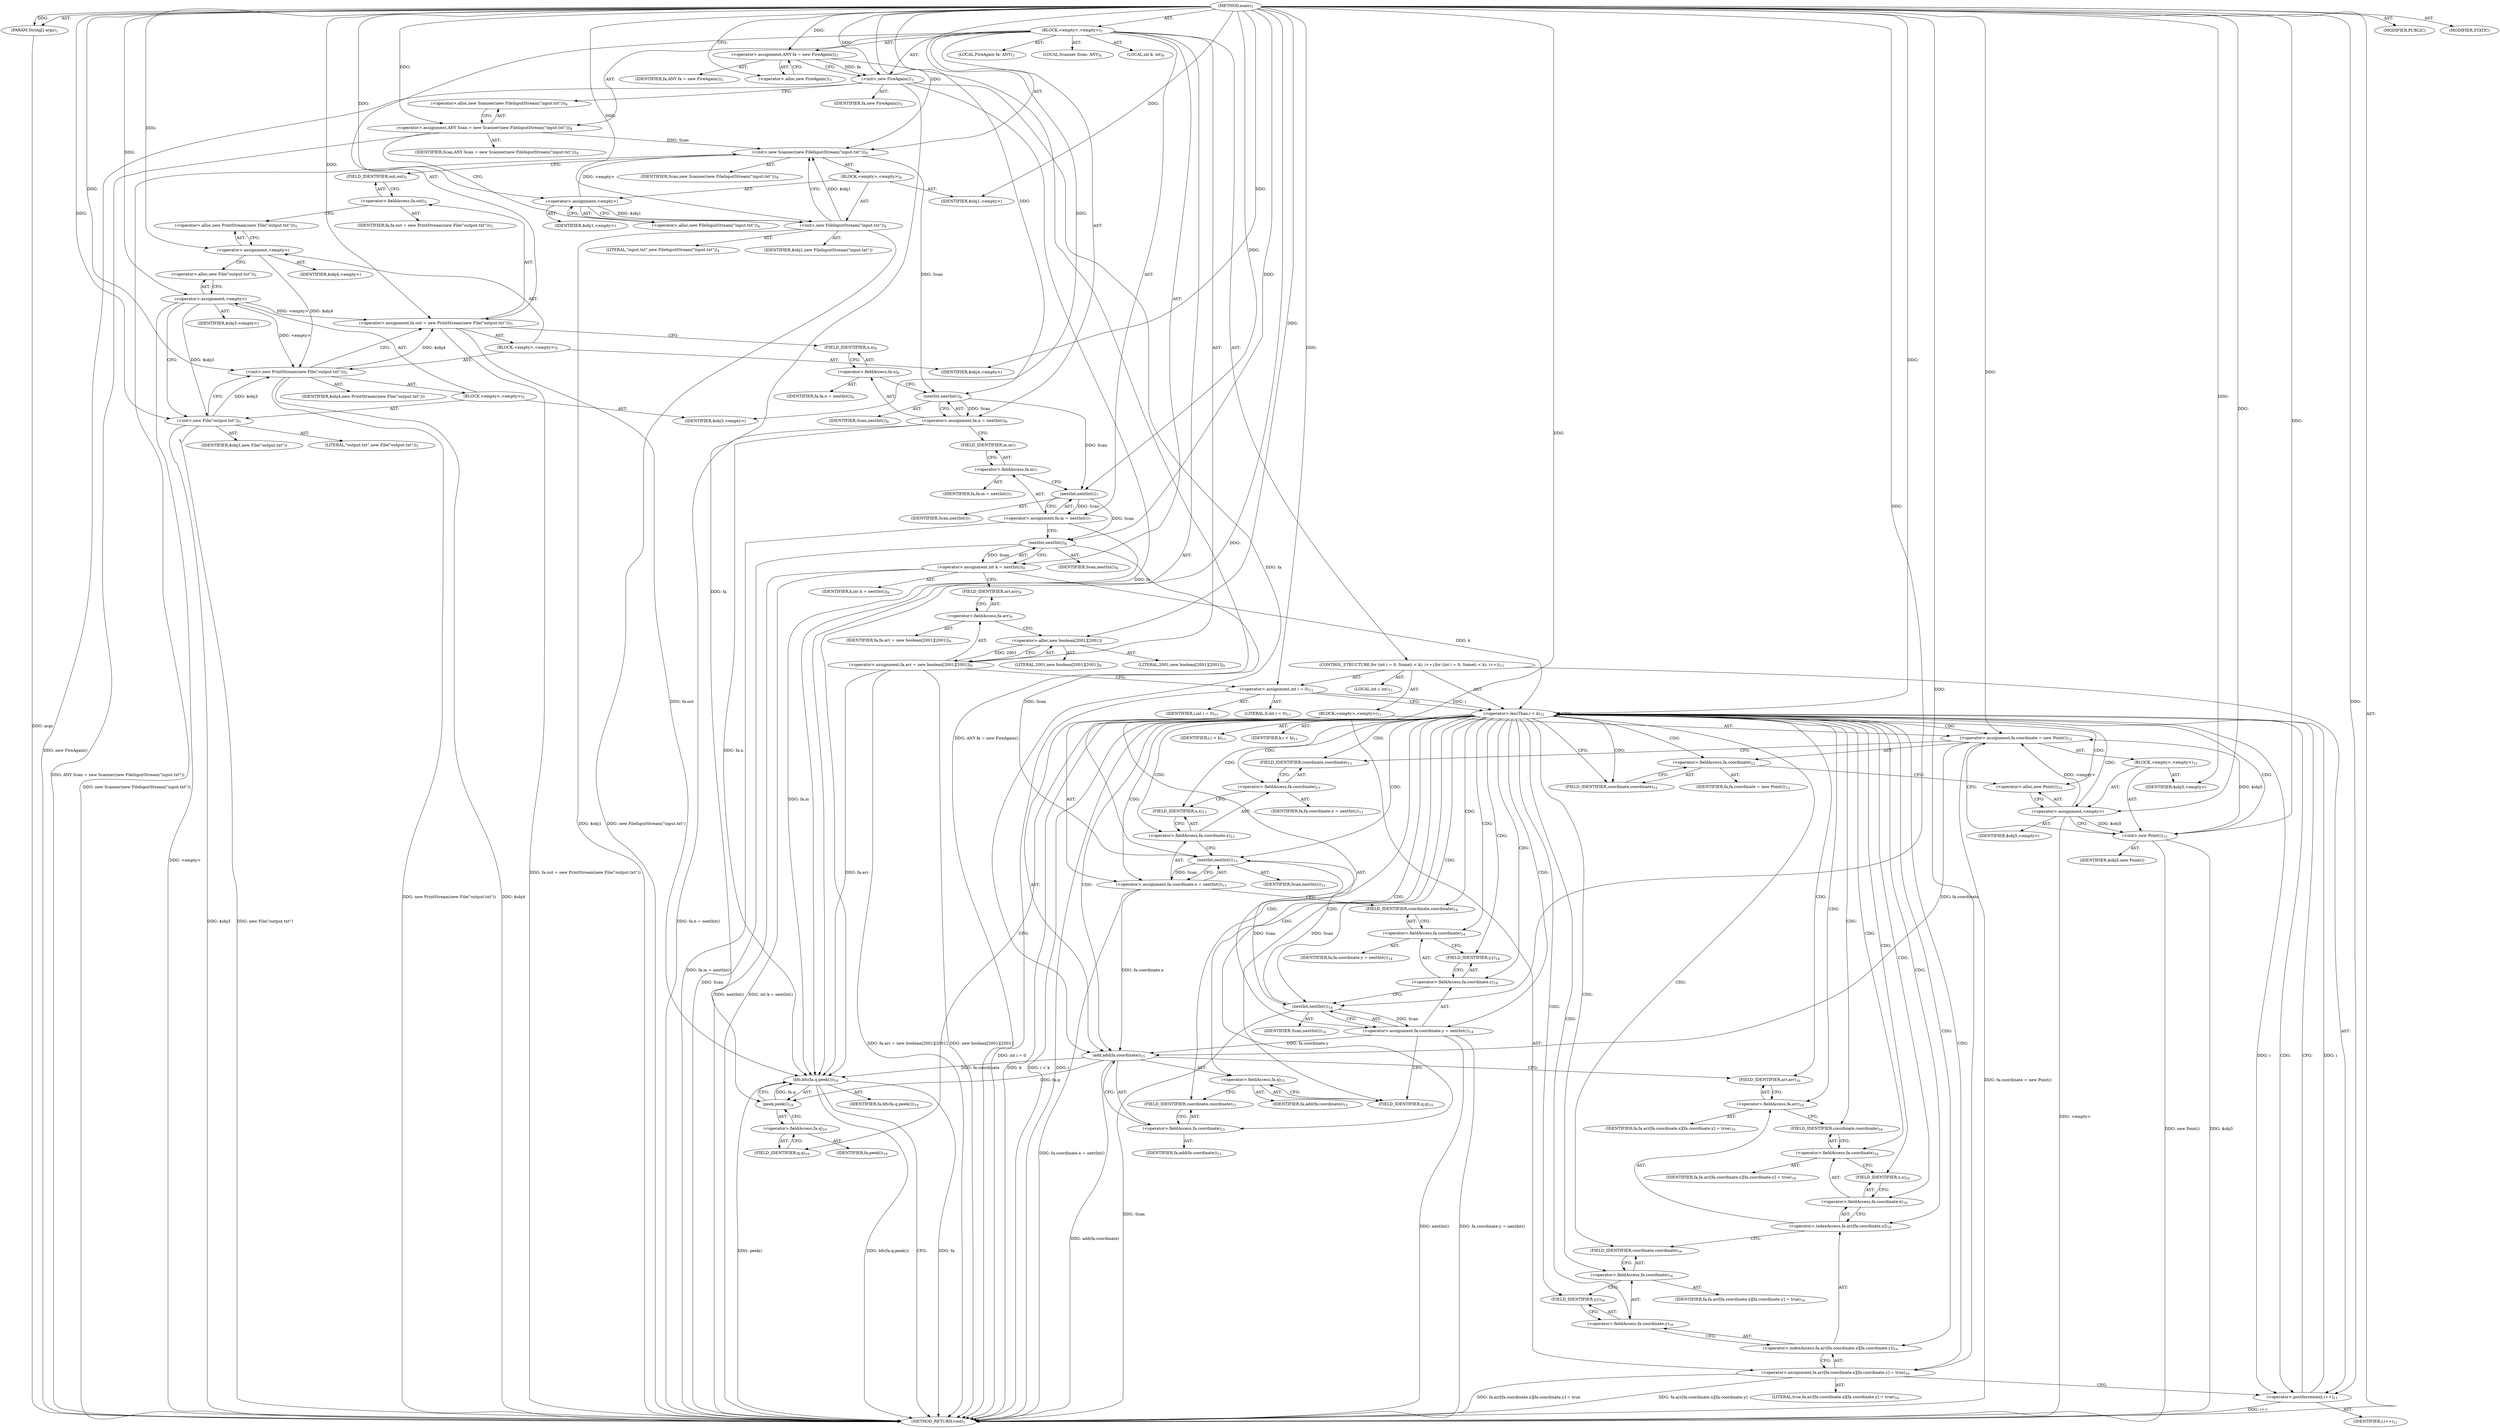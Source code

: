 digraph "main" {  
"21" [label = <(METHOD,main)<SUB>1</SUB>> ]
"22" [label = <(PARAM,String[] args)<SUB>1</SUB>> ]
"23" [label = <(BLOCK,&lt;empty&gt;,&lt;empty&gt;)<SUB>1</SUB>> ]
"4" [label = <(LOCAL,FireAgain fa: ANY)<SUB>3</SUB>> ]
"24" [label = <(&lt;operator&gt;.assignment,ANY fa = new FireAgain())<SUB>3</SUB>> ]
"25" [label = <(IDENTIFIER,fa,ANY fa = new FireAgain())<SUB>3</SUB>> ]
"26" [label = <(&lt;operator&gt;.alloc,new FireAgain())<SUB>3</SUB>> ]
"27" [label = <(&lt;init&gt;,new FireAgain())<SUB>3</SUB>> ]
"3" [label = <(IDENTIFIER,fa,new FireAgain())<SUB>3</SUB>> ]
"6" [label = <(LOCAL,Scanner Scan: ANY)<SUB>4</SUB>> ]
"28" [label = <(&lt;operator&gt;.assignment,ANY Scan = new Scanner(new FileInputStream(&quot;input.txt&quot;)))<SUB>4</SUB>> ]
"29" [label = <(IDENTIFIER,Scan,ANY Scan = new Scanner(new FileInputStream(&quot;input.txt&quot;)))<SUB>4</SUB>> ]
"30" [label = <(&lt;operator&gt;.alloc,new Scanner(new FileInputStream(&quot;input.txt&quot;)))<SUB>4</SUB>> ]
"31" [label = <(&lt;init&gt;,new Scanner(new FileInputStream(&quot;input.txt&quot;)))<SUB>4</SUB>> ]
"5" [label = <(IDENTIFIER,Scan,new Scanner(new FileInputStream(&quot;input.txt&quot;)))<SUB>4</SUB>> ]
"32" [label = <(BLOCK,&lt;empty&gt;,&lt;empty&gt;)<SUB>4</SUB>> ]
"33" [label = <(&lt;operator&gt;.assignment,&lt;empty&gt;)> ]
"34" [label = <(IDENTIFIER,$obj1,&lt;empty&gt;)> ]
"35" [label = <(&lt;operator&gt;.alloc,new FileInputStream(&quot;input.txt&quot;))<SUB>4</SUB>> ]
"36" [label = <(&lt;init&gt;,new FileInputStream(&quot;input.txt&quot;))<SUB>4</SUB>> ]
"37" [label = <(IDENTIFIER,$obj1,new FileInputStream(&quot;input.txt&quot;))> ]
"38" [label = <(LITERAL,&quot;input.txt&quot;,new FileInputStream(&quot;input.txt&quot;))<SUB>4</SUB>> ]
"39" [label = <(IDENTIFIER,$obj1,&lt;empty&gt;)> ]
"40" [label = <(&lt;operator&gt;.assignment,fa.out = new PrintStream(new File(&quot;output.txt&quot;)))<SUB>5</SUB>> ]
"41" [label = <(&lt;operator&gt;.fieldAccess,fa.out)<SUB>5</SUB>> ]
"42" [label = <(IDENTIFIER,fa,fa.out = new PrintStream(new File(&quot;output.txt&quot;)))<SUB>5</SUB>> ]
"43" [label = <(FIELD_IDENTIFIER,out,out)<SUB>5</SUB>> ]
"44" [label = <(BLOCK,&lt;empty&gt;,&lt;empty&gt;)<SUB>5</SUB>> ]
"45" [label = <(&lt;operator&gt;.assignment,&lt;empty&gt;)> ]
"46" [label = <(IDENTIFIER,$obj4,&lt;empty&gt;)> ]
"47" [label = <(&lt;operator&gt;.alloc,new PrintStream(new File(&quot;output.txt&quot;)))<SUB>5</SUB>> ]
"48" [label = <(&lt;init&gt;,new PrintStream(new File(&quot;output.txt&quot;)))<SUB>5</SUB>> ]
"49" [label = <(IDENTIFIER,$obj4,new PrintStream(new File(&quot;output.txt&quot;)))> ]
"50" [label = <(BLOCK,&lt;empty&gt;,&lt;empty&gt;)<SUB>5</SUB>> ]
"51" [label = <(&lt;operator&gt;.assignment,&lt;empty&gt;)> ]
"52" [label = <(IDENTIFIER,$obj3,&lt;empty&gt;)> ]
"53" [label = <(&lt;operator&gt;.alloc,new File(&quot;output.txt&quot;))<SUB>5</SUB>> ]
"54" [label = <(&lt;init&gt;,new File(&quot;output.txt&quot;))<SUB>5</SUB>> ]
"55" [label = <(IDENTIFIER,$obj3,new File(&quot;output.txt&quot;))> ]
"56" [label = <(LITERAL,&quot;output.txt&quot;,new File(&quot;output.txt&quot;))<SUB>5</SUB>> ]
"57" [label = <(IDENTIFIER,$obj3,&lt;empty&gt;)> ]
"58" [label = <(IDENTIFIER,$obj4,&lt;empty&gt;)> ]
"59" [label = <(&lt;operator&gt;.assignment,fa.n = nextInt())<SUB>6</SUB>> ]
"60" [label = <(&lt;operator&gt;.fieldAccess,fa.n)<SUB>6</SUB>> ]
"61" [label = <(IDENTIFIER,fa,fa.n = nextInt())<SUB>6</SUB>> ]
"62" [label = <(FIELD_IDENTIFIER,n,n)<SUB>6</SUB>> ]
"63" [label = <(nextInt,nextInt())<SUB>6</SUB>> ]
"64" [label = <(IDENTIFIER,Scan,nextInt())<SUB>6</SUB>> ]
"65" [label = <(&lt;operator&gt;.assignment,fa.m = nextInt())<SUB>7</SUB>> ]
"66" [label = <(&lt;operator&gt;.fieldAccess,fa.m)<SUB>7</SUB>> ]
"67" [label = <(IDENTIFIER,fa,fa.m = nextInt())<SUB>7</SUB>> ]
"68" [label = <(FIELD_IDENTIFIER,m,m)<SUB>7</SUB>> ]
"69" [label = <(nextInt,nextInt())<SUB>7</SUB>> ]
"70" [label = <(IDENTIFIER,Scan,nextInt())<SUB>7</SUB>> ]
"71" [label = <(LOCAL,int k: int)<SUB>8</SUB>> ]
"72" [label = <(&lt;operator&gt;.assignment,int k = nextInt())<SUB>8</SUB>> ]
"73" [label = <(IDENTIFIER,k,int k = nextInt())<SUB>8</SUB>> ]
"74" [label = <(nextInt,nextInt())<SUB>8</SUB>> ]
"75" [label = <(IDENTIFIER,Scan,nextInt())<SUB>8</SUB>> ]
"76" [label = <(&lt;operator&gt;.assignment,fa.arr = new boolean[2001][2001])<SUB>9</SUB>> ]
"77" [label = <(&lt;operator&gt;.fieldAccess,fa.arr)<SUB>9</SUB>> ]
"78" [label = <(IDENTIFIER,fa,fa.arr = new boolean[2001][2001])<SUB>9</SUB>> ]
"79" [label = <(FIELD_IDENTIFIER,arr,arr)<SUB>9</SUB>> ]
"80" [label = <(&lt;operator&gt;.alloc,new boolean[2001][2001])> ]
"81" [label = <(LITERAL,2001,new boolean[2001][2001])<SUB>9</SUB>> ]
"82" [label = <(LITERAL,2001,new boolean[2001][2001])<SUB>9</SUB>> ]
"83" [label = <(CONTROL_STRUCTURE,for (int i = 0; Some(i &lt; k); i++),for (int i = 0; Some(i &lt; k); i++))<SUB>11</SUB>> ]
"84" [label = <(LOCAL,int i: int)<SUB>11</SUB>> ]
"85" [label = <(&lt;operator&gt;.assignment,int i = 0)<SUB>11</SUB>> ]
"86" [label = <(IDENTIFIER,i,int i = 0)<SUB>11</SUB>> ]
"87" [label = <(LITERAL,0,int i = 0)<SUB>11</SUB>> ]
"88" [label = <(&lt;operator&gt;.lessThan,i &lt; k)<SUB>11</SUB>> ]
"89" [label = <(IDENTIFIER,i,i &lt; k)<SUB>11</SUB>> ]
"90" [label = <(IDENTIFIER,k,i &lt; k)<SUB>11</SUB>> ]
"91" [label = <(&lt;operator&gt;.postIncrement,i++)<SUB>11</SUB>> ]
"92" [label = <(IDENTIFIER,i,i++)<SUB>11</SUB>> ]
"93" [label = <(BLOCK,&lt;empty&gt;,&lt;empty&gt;)<SUB>11</SUB>> ]
"94" [label = <(&lt;operator&gt;.assignment,fa.coordinate = new Point())<SUB>12</SUB>> ]
"95" [label = <(&lt;operator&gt;.fieldAccess,fa.coordinate)<SUB>12</SUB>> ]
"96" [label = <(IDENTIFIER,fa,fa.coordinate = new Point())<SUB>12</SUB>> ]
"97" [label = <(FIELD_IDENTIFIER,coordinate,coordinate)<SUB>12</SUB>> ]
"98" [label = <(BLOCK,&lt;empty&gt;,&lt;empty&gt;)<SUB>12</SUB>> ]
"99" [label = <(&lt;operator&gt;.assignment,&lt;empty&gt;)> ]
"100" [label = <(IDENTIFIER,$obj5,&lt;empty&gt;)> ]
"101" [label = <(&lt;operator&gt;.alloc,new Point())<SUB>12</SUB>> ]
"102" [label = <(&lt;init&gt;,new Point())<SUB>12</SUB>> ]
"103" [label = <(IDENTIFIER,$obj5,new Point())> ]
"104" [label = <(IDENTIFIER,$obj5,&lt;empty&gt;)> ]
"105" [label = <(&lt;operator&gt;.assignment,fa.coordinate.x = nextInt())<SUB>13</SUB>> ]
"106" [label = <(&lt;operator&gt;.fieldAccess,fa.coordinate.x)<SUB>13</SUB>> ]
"107" [label = <(&lt;operator&gt;.fieldAccess,fa.coordinate)<SUB>13</SUB>> ]
"108" [label = <(IDENTIFIER,fa,fa.coordinate.x = nextInt())<SUB>13</SUB>> ]
"109" [label = <(FIELD_IDENTIFIER,coordinate,coordinate)<SUB>13</SUB>> ]
"110" [label = <(FIELD_IDENTIFIER,x,x)<SUB>13</SUB>> ]
"111" [label = <(nextInt,nextInt())<SUB>13</SUB>> ]
"112" [label = <(IDENTIFIER,Scan,nextInt())<SUB>13</SUB>> ]
"113" [label = <(&lt;operator&gt;.assignment,fa.coordinate.y = nextInt())<SUB>14</SUB>> ]
"114" [label = <(&lt;operator&gt;.fieldAccess,fa.coordinate.y)<SUB>14</SUB>> ]
"115" [label = <(&lt;operator&gt;.fieldAccess,fa.coordinate)<SUB>14</SUB>> ]
"116" [label = <(IDENTIFIER,fa,fa.coordinate.y = nextInt())<SUB>14</SUB>> ]
"117" [label = <(FIELD_IDENTIFIER,coordinate,coordinate)<SUB>14</SUB>> ]
"118" [label = <(FIELD_IDENTIFIER,y,y)<SUB>14</SUB>> ]
"119" [label = <(nextInt,nextInt())<SUB>14</SUB>> ]
"120" [label = <(IDENTIFIER,Scan,nextInt())<SUB>14</SUB>> ]
"121" [label = <(add,add(fa.coordinate))<SUB>15</SUB>> ]
"122" [label = <(&lt;operator&gt;.fieldAccess,fa.q)<SUB>15</SUB>> ]
"123" [label = <(IDENTIFIER,fa,add(fa.coordinate))<SUB>15</SUB>> ]
"124" [label = <(FIELD_IDENTIFIER,q,q)<SUB>15</SUB>> ]
"125" [label = <(&lt;operator&gt;.fieldAccess,fa.coordinate)<SUB>15</SUB>> ]
"126" [label = <(IDENTIFIER,fa,add(fa.coordinate))<SUB>15</SUB>> ]
"127" [label = <(FIELD_IDENTIFIER,coordinate,coordinate)<SUB>15</SUB>> ]
"128" [label = <(&lt;operator&gt;.assignment,fa.arr[fa.coordinate.x][fa.coordinate.y] = true)<SUB>16</SUB>> ]
"129" [label = <(&lt;operator&gt;.indexAccess,fa.arr[fa.coordinate.x][fa.coordinate.y])<SUB>16</SUB>> ]
"130" [label = <(&lt;operator&gt;.indexAccess,fa.arr[fa.coordinate.x])<SUB>16</SUB>> ]
"131" [label = <(&lt;operator&gt;.fieldAccess,fa.arr)<SUB>16</SUB>> ]
"132" [label = <(IDENTIFIER,fa,fa.arr[fa.coordinate.x][fa.coordinate.y] = true)<SUB>16</SUB>> ]
"133" [label = <(FIELD_IDENTIFIER,arr,arr)<SUB>16</SUB>> ]
"134" [label = <(&lt;operator&gt;.fieldAccess,fa.coordinate.x)<SUB>16</SUB>> ]
"135" [label = <(&lt;operator&gt;.fieldAccess,fa.coordinate)<SUB>16</SUB>> ]
"136" [label = <(IDENTIFIER,fa,fa.arr[fa.coordinate.x][fa.coordinate.y] = true)<SUB>16</SUB>> ]
"137" [label = <(FIELD_IDENTIFIER,coordinate,coordinate)<SUB>16</SUB>> ]
"138" [label = <(FIELD_IDENTIFIER,x,x)<SUB>16</SUB>> ]
"139" [label = <(&lt;operator&gt;.fieldAccess,fa.coordinate.y)<SUB>16</SUB>> ]
"140" [label = <(&lt;operator&gt;.fieldAccess,fa.coordinate)<SUB>16</SUB>> ]
"141" [label = <(IDENTIFIER,fa,fa.arr[fa.coordinate.x][fa.coordinate.y] = true)<SUB>16</SUB>> ]
"142" [label = <(FIELD_IDENTIFIER,coordinate,coordinate)<SUB>16</SUB>> ]
"143" [label = <(FIELD_IDENTIFIER,y,y)<SUB>16</SUB>> ]
"144" [label = <(LITERAL,true,fa.arr[fa.coordinate.x][fa.coordinate.y] = true)<SUB>16</SUB>> ]
"145" [label = <(bfs,bfs(fa.q.peek()))<SUB>19</SUB>> ]
"146" [label = <(IDENTIFIER,fa,bfs(fa.q.peek()))<SUB>19</SUB>> ]
"147" [label = <(peek,peek())<SUB>19</SUB>> ]
"148" [label = <(&lt;operator&gt;.fieldAccess,fa.q)<SUB>19</SUB>> ]
"149" [label = <(IDENTIFIER,fa,peek())<SUB>19</SUB>> ]
"150" [label = <(FIELD_IDENTIFIER,q,q)<SUB>19</SUB>> ]
"151" [label = <(MODIFIER,PUBLIC)> ]
"152" [label = <(MODIFIER,STATIC)> ]
"153" [label = <(METHOD_RETURN,void)<SUB>1</SUB>> ]
  "21" -> "22"  [ label = "AST: "] 
  "21" -> "23"  [ label = "AST: "] 
  "21" -> "151"  [ label = "AST: "] 
  "21" -> "152"  [ label = "AST: "] 
  "21" -> "153"  [ label = "AST: "] 
  "23" -> "4"  [ label = "AST: "] 
  "23" -> "24"  [ label = "AST: "] 
  "23" -> "27"  [ label = "AST: "] 
  "23" -> "6"  [ label = "AST: "] 
  "23" -> "28"  [ label = "AST: "] 
  "23" -> "31"  [ label = "AST: "] 
  "23" -> "40"  [ label = "AST: "] 
  "23" -> "59"  [ label = "AST: "] 
  "23" -> "65"  [ label = "AST: "] 
  "23" -> "71"  [ label = "AST: "] 
  "23" -> "72"  [ label = "AST: "] 
  "23" -> "76"  [ label = "AST: "] 
  "23" -> "83"  [ label = "AST: "] 
  "23" -> "145"  [ label = "AST: "] 
  "24" -> "25"  [ label = "AST: "] 
  "24" -> "26"  [ label = "AST: "] 
  "27" -> "3"  [ label = "AST: "] 
  "28" -> "29"  [ label = "AST: "] 
  "28" -> "30"  [ label = "AST: "] 
  "31" -> "5"  [ label = "AST: "] 
  "31" -> "32"  [ label = "AST: "] 
  "32" -> "33"  [ label = "AST: "] 
  "32" -> "36"  [ label = "AST: "] 
  "32" -> "39"  [ label = "AST: "] 
  "33" -> "34"  [ label = "AST: "] 
  "33" -> "35"  [ label = "AST: "] 
  "36" -> "37"  [ label = "AST: "] 
  "36" -> "38"  [ label = "AST: "] 
  "40" -> "41"  [ label = "AST: "] 
  "40" -> "44"  [ label = "AST: "] 
  "41" -> "42"  [ label = "AST: "] 
  "41" -> "43"  [ label = "AST: "] 
  "44" -> "45"  [ label = "AST: "] 
  "44" -> "48"  [ label = "AST: "] 
  "44" -> "58"  [ label = "AST: "] 
  "45" -> "46"  [ label = "AST: "] 
  "45" -> "47"  [ label = "AST: "] 
  "48" -> "49"  [ label = "AST: "] 
  "48" -> "50"  [ label = "AST: "] 
  "50" -> "51"  [ label = "AST: "] 
  "50" -> "54"  [ label = "AST: "] 
  "50" -> "57"  [ label = "AST: "] 
  "51" -> "52"  [ label = "AST: "] 
  "51" -> "53"  [ label = "AST: "] 
  "54" -> "55"  [ label = "AST: "] 
  "54" -> "56"  [ label = "AST: "] 
  "59" -> "60"  [ label = "AST: "] 
  "59" -> "63"  [ label = "AST: "] 
  "60" -> "61"  [ label = "AST: "] 
  "60" -> "62"  [ label = "AST: "] 
  "63" -> "64"  [ label = "AST: "] 
  "65" -> "66"  [ label = "AST: "] 
  "65" -> "69"  [ label = "AST: "] 
  "66" -> "67"  [ label = "AST: "] 
  "66" -> "68"  [ label = "AST: "] 
  "69" -> "70"  [ label = "AST: "] 
  "72" -> "73"  [ label = "AST: "] 
  "72" -> "74"  [ label = "AST: "] 
  "74" -> "75"  [ label = "AST: "] 
  "76" -> "77"  [ label = "AST: "] 
  "76" -> "80"  [ label = "AST: "] 
  "77" -> "78"  [ label = "AST: "] 
  "77" -> "79"  [ label = "AST: "] 
  "80" -> "81"  [ label = "AST: "] 
  "80" -> "82"  [ label = "AST: "] 
  "83" -> "84"  [ label = "AST: "] 
  "83" -> "85"  [ label = "AST: "] 
  "83" -> "88"  [ label = "AST: "] 
  "83" -> "91"  [ label = "AST: "] 
  "83" -> "93"  [ label = "AST: "] 
  "85" -> "86"  [ label = "AST: "] 
  "85" -> "87"  [ label = "AST: "] 
  "88" -> "89"  [ label = "AST: "] 
  "88" -> "90"  [ label = "AST: "] 
  "91" -> "92"  [ label = "AST: "] 
  "93" -> "94"  [ label = "AST: "] 
  "93" -> "105"  [ label = "AST: "] 
  "93" -> "113"  [ label = "AST: "] 
  "93" -> "121"  [ label = "AST: "] 
  "93" -> "128"  [ label = "AST: "] 
  "94" -> "95"  [ label = "AST: "] 
  "94" -> "98"  [ label = "AST: "] 
  "95" -> "96"  [ label = "AST: "] 
  "95" -> "97"  [ label = "AST: "] 
  "98" -> "99"  [ label = "AST: "] 
  "98" -> "102"  [ label = "AST: "] 
  "98" -> "104"  [ label = "AST: "] 
  "99" -> "100"  [ label = "AST: "] 
  "99" -> "101"  [ label = "AST: "] 
  "102" -> "103"  [ label = "AST: "] 
  "105" -> "106"  [ label = "AST: "] 
  "105" -> "111"  [ label = "AST: "] 
  "106" -> "107"  [ label = "AST: "] 
  "106" -> "110"  [ label = "AST: "] 
  "107" -> "108"  [ label = "AST: "] 
  "107" -> "109"  [ label = "AST: "] 
  "111" -> "112"  [ label = "AST: "] 
  "113" -> "114"  [ label = "AST: "] 
  "113" -> "119"  [ label = "AST: "] 
  "114" -> "115"  [ label = "AST: "] 
  "114" -> "118"  [ label = "AST: "] 
  "115" -> "116"  [ label = "AST: "] 
  "115" -> "117"  [ label = "AST: "] 
  "119" -> "120"  [ label = "AST: "] 
  "121" -> "122"  [ label = "AST: "] 
  "121" -> "125"  [ label = "AST: "] 
  "122" -> "123"  [ label = "AST: "] 
  "122" -> "124"  [ label = "AST: "] 
  "125" -> "126"  [ label = "AST: "] 
  "125" -> "127"  [ label = "AST: "] 
  "128" -> "129"  [ label = "AST: "] 
  "128" -> "144"  [ label = "AST: "] 
  "129" -> "130"  [ label = "AST: "] 
  "129" -> "139"  [ label = "AST: "] 
  "130" -> "131"  [ label = "AST: "] 
  "130" -> "134"  [ label = "AST: "] 
  "131" -> "132"  [ label = "AST: "] 
  "131" -> "133"  [ label = "AST: "] 
  "134" -> "135"  [ label = "AST: "] 
  "134" -> "138"  [ label = "AST: "] 
  "135" -> "136"  [ label = "AST: "] 
  "135" -> "137"  [ label = "AST: "] 
  "139" -> "140"  [ label = "AST: "] 
  "139" -> "143"  [ label = "AST: "] 
  "140" -> "141"  [ label = "AST: "] 
  "140" -> "142"  [ label = "AST: "] 
  "145" -> "146"  [ label = "AST: "] 
  "145" -> "147"  [ label = "AST: "] 
  "147" -> "148"  [ label = "AST: "] 
  "148" -> "149"  [ label = "AST: "] 
  "148" -> "150"  [ label = "AST: "] 
  "24" -> "27"  [ label = "CFG: "] 
  "27" -> "30"  [ label = "CFG: "] 
  "28" -> "35"  [ label = "CFG: "] 
  "31" -> "43"  [ label = "CFG: "] 
  "40" -> "62"  [ label = "CFG: "] 
  "59" -> "68"  [ label = "CFG: "] 
  "65" -> "74"  [ label = "CFG: "] 
  "72" -> "79"  [ label = "CFG: "] 
  "76" -> "85"  [ label = "CFG: "] 
  "145" -> "153"  [ label = "CFG: "] 
  "26" -> "24"  [ label = "CFG: "] 
  "30" -> "28"  [ label = "CFG: "] 
  "41" -> "47"  [ label = "CFG: "] 
  "60" -> "63"  [ label = "CFG: "] 
  "63" -> "59"  [ label = "CFG: "] 
  "66" -> "69"  [ label = "CFG: "] 
  "69" -> "65"  [ label = "CFG: "] 
  "74" -> "72"  [ label = "CFG: "] 
  "77" -> "80"  [ label = "CFG: "] 
  "80" -> "76"  [ label = "CFG: "] 
  "85" -> "88"  [ label = "CFG: "] 
  "88" -> "97"  [ label = "CFG: "] 
  "88" -> "150"  [ label = "CFG: "] 
  "91" -> "88"  [ label = "CFG: "] 
  "147" -> "145"  [ label = "CFG: "] 
  "33" -> "36"  [ label = "CFG: "] 
  "36" -> "31"  [ label = "CFG: "] 
  "43" -> "41"  [ label = "CFG: "] 
  "45" -> "53"  [ label = "CFG: "] 
  "48" -> "40"  [ label = "CFG: "] 
  "62" -> "60"  [ label = "CFG: "] 
  "68" -> "66"  [ label = "CFG: "] 
  "79" -> "77"  [ label = "CFG: "] 
  "94" -> "109"  [ label = "CFG: "] 
  "105" -> "117"  [ label = "CFG: "] 
  "113" -> "124"  [ label = "CFG: "] 
  "121" -> "133"  [ label = "CFG: "] 
  "128" -> "91"  [ label = "CFG: "] 
  "148" -> "147"  [ label = "CFG: "] 
  "35" -> "33"  [ label = "CFG: "] 
  "47" -> "45"  [ label = "CFG: "] 
  "95" -> "101"  [ label = "CFG: "] 
  "106" -> "111"  [ label = "CFG: "] 
  "111" -> "105"  [ label = "CFG: "] 
  "114" -> "119"  [ label = "CFG: "] 
  "119" -> "113"  [ label = "CFG: "] 
  "122" -> "127"  [ label = "CFG: "] 
  "125" -> "121"  [ label = "CFG: "] 
  "129" -> "128"  [ label = "CFG: "] 
  "150" -> "148"  [ label = "CFG: "] 
  "51" -> "54"  [ label = "CFG: "] 
  "54" -> "48"  [ label = "CFG: "] 
  "97" -> "95"  [ label = "CFG: "] 
  "99" -> "102"  [ label = "CFG: "] 
  "102" -> "94"  [ label = "CFG: "] 
  "107" -> "110"  [ label = "CFG: "] 
  "110" -> "106"  [ label = "CFG: "] 
  "115" -> "118"  [ label = "CFG: "] 
  "118" -> "114"  [ label = "CFG: "] 
  "124" -> "122"  [ label = "CFG: "] 
  "127" -> "125"  [ label = "CFG: "] 
  "130" -> "142"  [ label = "CFG: "] 
  "139" -> "129"  [ label = "CFG: "] 
  "53" -> "51"  [ label = "CFG: "] 
  "101" -> "99"  [ label = "CFG: "] 
  "109" -> "107"  [ label = "CFG: "] 
  "117" -> "115"  [ label = "CFG: "] 
  "131" -> "137"  [ label = "CFG: "] 
  "134" -> "130"  [ label = "CFG: "] 
  "140" -> "143"  [ label = "CFG: "] 
  "143" -> "139"  [ label = "CFG: "] 
  "133" -> "131"  [ label = "CFG: "] 
  "135" -> "138"  [ label = "CFG: "] 
  "138" -> "134"  [ label = "CFG: "] 
  "142" -> "140"  [ label = "CFG: "] 
  "137" -> "135"  [ label = "CFG: "] 
  "21" -> "26"  [ label = "CFG: "] 
  "22" -> "153"  [ label = "DDG: args"] 
  "24" -> "153"  [ label = "DDG: ANY fa = new FireAgain()"] 
  "27" -> "153"  [ label = "DDG: new FireAgain()"] 
  "28" -> "153"  [ label = "DDG: ANY Scan = new Scanner(new FileInputStream(&quot;input.txt&quot;))"] 
  "36" -> "153"  [ label = "DDG: $obj1"] 
  "36" -> "153"  [ label = "DDG: new FileInputStream(&quot;input.txt&quot;)"] 
  "31" -> "153"  [ label = "DDG: new Scanner(new FileInputStream(&quot;input.txt&quot;))"] 
  "48" -> "153"  [ label = "DDG: $obj4"] 
  "51" -> "153"  [ label = "DDG: &lt;empty&gt;"] 
  "54" -> "153"  [ label = "DDG: $obj3"] 
  "54" -> "153"  [ label = "DDG: new File(&quot;output.txt&quot;)"] 
  "48" -> "153"  [ label = "DDG: new PrintStream(new File(&quot;output.txt&quot;))"] 
  "40" -> "153"  [ label = "DDG: fa.out = new PrintStream(new File(&quot;output.txt&quot;))"] 
  "59" -> "153"  [ label = "DDG: fa.n = nextInt()"] 
  "65" -> "153"  [ label = "DDG: fa.m = nextInt()"] 
  "74" -> "153"  [ label = "DDG: Scan"] 
  "72" -> "153"  [ label = "DDG: nextInt()"] 
  "72" -> "153"  [ label = "DDG: int k = nextInt()"] 
  "76" -> "153"  [ label = "DDG: new boolean[2001][2001]"] 
  "76" -> "153"  [ label = "DDG: fa.arr = new boolean[2001][2001]"] 
  "85" -> "153"  [ label = "DDG: int i = 0"] 
  "88" -> "153"  [ label = "DDG: i"] 
  "88" -> "153"  [ label = "DDG: k"] 
  "88" -> "153"  [ label = "DDG: i &lt; k"] 
  "145" -> "153"  [ label = "DDG: fa"] 
  "145" -> "153"  [ label = "DDG: peek()"] 
  "145" -> "153"  [ label = "DDG: bfs(fa.q.peek())"] 
  "99" -> "153"  [ label = "DDG: &lt;empty&gt;"] 
  "102" -> "153"  [ label = "DDG: $obj5"] 
  "102" -> "153"  [ label = "DDG: new Point()"] 
  "94" -> "153"  [ label = "DDG: fa.coordinate = new Point()"] 
  "105" -> "153"  [ label = "DDG: fa.coordinate.x = nextInt()"] 
  "119" -> "153"  [ label = "DDG: Scan"] 
  "113" -> "153"  [ label = "DDG: nextInt()"] 
  "113" -> "153"  [ label = "DDG: fa.coordinate.y = nextInt()"] 
  "121" -> "153"  [ label = "DDG: add(fa.coordinate)"] 
  "128" -> "153"  [ label = "DDG: fa.arr[fa.coordinate.x][fa.coordinate.y]"] 
  "128" -> "153"  [ label = "DDG: fa.arr[fa.coordinate.x][fa.coordinate.y] = true"] 
  "91" -> "153"  [ label = "DDG: i++"] 
  "21" -> "22"  [ label = "DDG: "] 
  "21" -> "24"  [ label = "DDG: "] 
  "21" -> "28"  [ label = "DDG: "] 
  "51" -> "40"  [ label = "DDG: &lt;empty&gt;"] 
  "48" -> "40"  [ label = "DDG: $obj4"] 
  "21" -> "40"  [ label = "DDG: "] 
  "63" -> "59"  [ label = "DDG: Scan"] 
  "69" -> "65"  [ label = "DDG: Scan"] 
  "74" -> "72"  [ label = "DDG: Scan"] 
  "80" -> "76"  [ label = "DDG: 2001"] 
  "24" -> "27"  [ label = "DDG: fa"] 
  "21" -> "27"  [ label = "DDG: "] 
  "28" -> "31"  [ label = "DDG: Scan"] 
  "21" -> "31"  [ label = "DDG: "] 
  "33" -> "31"  [ label = "DDG: &lt;empty&gt;"] 
  "36" -> "31"  [ label = "DDG: $obj1"] 
  "21" -> "85"  [ label = "DDG: "] 
  "27" -> "145"  [ label = "DDG: fa"] 
  "40" -> "145"  [ label = "DDG: fa.out"] 
  "59" -> "145"  [ label = "DDG: fa.n"] 
  "65" -> "145"  [ label = "DDG: fa.m"] 
  "76" -> "145"  [ label = "DDG: fa.arr"] 
  "147" -> "145"  [ label = "DDG: fa.q"] 
  "121" -> "145"  [ label = "DDG: fa.coordinate"] 
  "21" -> "145"  [ label = "DDG: "] 
  "21" -> "33"  [ label = "DDG: "] 
  "21" -> "39"  [ label = "DDG: "] 
  "21" -> "45"  [ label = "DDG: "] 
  "21" -> "58"  [ label = "DDG: "] 
  "31" -> "63"  [ label = "DDG: Scan"] 
  "21" -> "63"  [ label = "DDG: "] 
  "63" -> "69"  [ label = "DDG: Scan"] 
  "21" -> "69"  [ label = "DDG: "] 
  "69" -> "74"  [ label = "DDG: Scan"] 
  "21" -> "74"  [ label = "DDG: "] 
  "21" -> "80"  [ label = "DDG: "] 
  "85" -> "88"  [ label = "DDG: i"] 
  "91" -> "88"  [ label = "DDG: i"] 
  "21" -> "88"  [ label = "DDG: "] 
  "72" -> "88"  [ label = "DDG: k"] 
  "88" -> "91"  [ label = "DDG: i"] 
  "21" -> "91"  [ label = "DDG: "] 
  "99" -> "94"  [ label = "DDG: &lt;empty&gt;"] 
  "102" -> "94"  [ label = "DDG: $obj5"] 
  "21" -> "94"  [ label = "DDG: "] 
  "111" -> "105"  [ label = "DDG: Scan"] 
  "119" -> "113"  [ label = "DDG: Scan"] 
  "21" -> "128"  [ label = "DDG: "] 
  "27" -> "147"  [ label = "DDG: fa"] 
  "121" -> "147"  [ label = "DDG: fa.q"] 
  "33" -> "36"  [ label = "DDG: $obj1"] 
  "21" -> "36"  [ label = "DDG: "] 
  "45" -> "48"  [ label = "DDG: $obj4"] 
  "21" -> "48"  [ label = "DDG: "] 
  "51" -> "48"  [ label = "DDG: &lt;empty&gt;"] 
  "54" -> "48"  [ label = "DDG: $obj3"] 
  "27" -> "121"  [ label = "DDG: fa"] 
  "94" -> "121"  [ label = "DDG: fa.coordinate"] 
  "105" -> "121"  [ label = "DDG: fa.coordinate.x"] 
  "113" -> "121"  [ label = "DDG: fa.coordinate.y"] 
  "21" -> "51"  [ label = "DDG: "] 
  "21" -> "57"  [ label = "DDG: "] 
  "21" -> "99"  [ label = "DDG: "] 
  "21" -> "104"  [ label = "DDG: "] 
  "74" -> "111"  [ label = "DDG: Scan"] 
  "119" -> "111"  [ label = "DDG: Scan"] 
  "21" -> "111"  [ label = "DDG: "] 
  "111" -> "119"  [ label = "DDG: Scan"] 
  "21" -> "119"  [ label = "DDG: "] 
  "51" -> "54"  [ label = "DDG: $obj3"] 
  "21" -> "54"  [ label = "DDG: "] 
  "99" -> "102"  [ label = "DDG: $obj5"] 
  "21" -> "102"  [ label = "DDG: "] 
  "88" -> "107"  [ label = "CDG: "] 
  "88" -> "94"  [ label = "CDG: "] 
  "88" -> "115"  [ label = "CDG: "] 
  "88" -> "113"  [ label = "CDG: "] 
  "88" -> "122"  [ label = "CDG: "] 
  "88" -> "99"  [ label = "CDG: "] 
  "88" -> "128"  [ label = "CDG: "] 
  "88" -> "102"  [ label = "CDG: "] 
  "88" -> "114"  [ label = "CDG: "] 
  "88" -> "131"  [ label = "CDG: "] 
  "88" -> "142"  [ label = "CDG: "] 
  "88" -> "119"  [ label = "CDG: "] 
  "88" -> "121"  [ label = "CDG: "] 
  "88" -> "95"  [ label = "CDG: "] 
  "88" -> "106"  [ label = "CDG: "] 
  "88" -> "97"  [ label = "CDG: "] 
  "88" -> "91"  [ label = "CDG: "] 
  "88" -> "129"  [ label = "CDG: "] 
  "88" -> "134"  [ label = "CDG: "] 
  "88" -> "138"  [ label = "CDG: "] 
  "88" -> "140"  [ label = "CDG: "] 
  "88" -> "101"  [ label = "CDG: "] 
  "88" -> "143"  [ label = "CDG: "] 
  "88" -> "137"  [ label = "CDG: "] 
  "88" -> "105"  [ label = "CDG: "] 
  "88" -> "130"  [ label = "CDG: "] 
  "88" -> "118"  [ label = "CDG: "] 
  "88" -> "135"  [ label = "CDG: "] 
  "88" -> "88"  [ label = "CDG: "] 
  "88" -> "110"  [ label = "CDG: "] 
  "88" -> "117"  [ label = "CDG: "] 
  "88" -> "127"  [ label = "CDG: "] 
  "88" -> "139"  [ label = "CDG: "] 
  "88" -> "124"  [ label = "CDG: "] 
  "88" -> "125"  [ label = "CDG: "] 
  "88" -> "111"  [ label = "CDG: "] 
  "88" -> "109"  [ label = "CDG: "] 
  "88" -> "133"  [ label = "CDG: "] 
}
